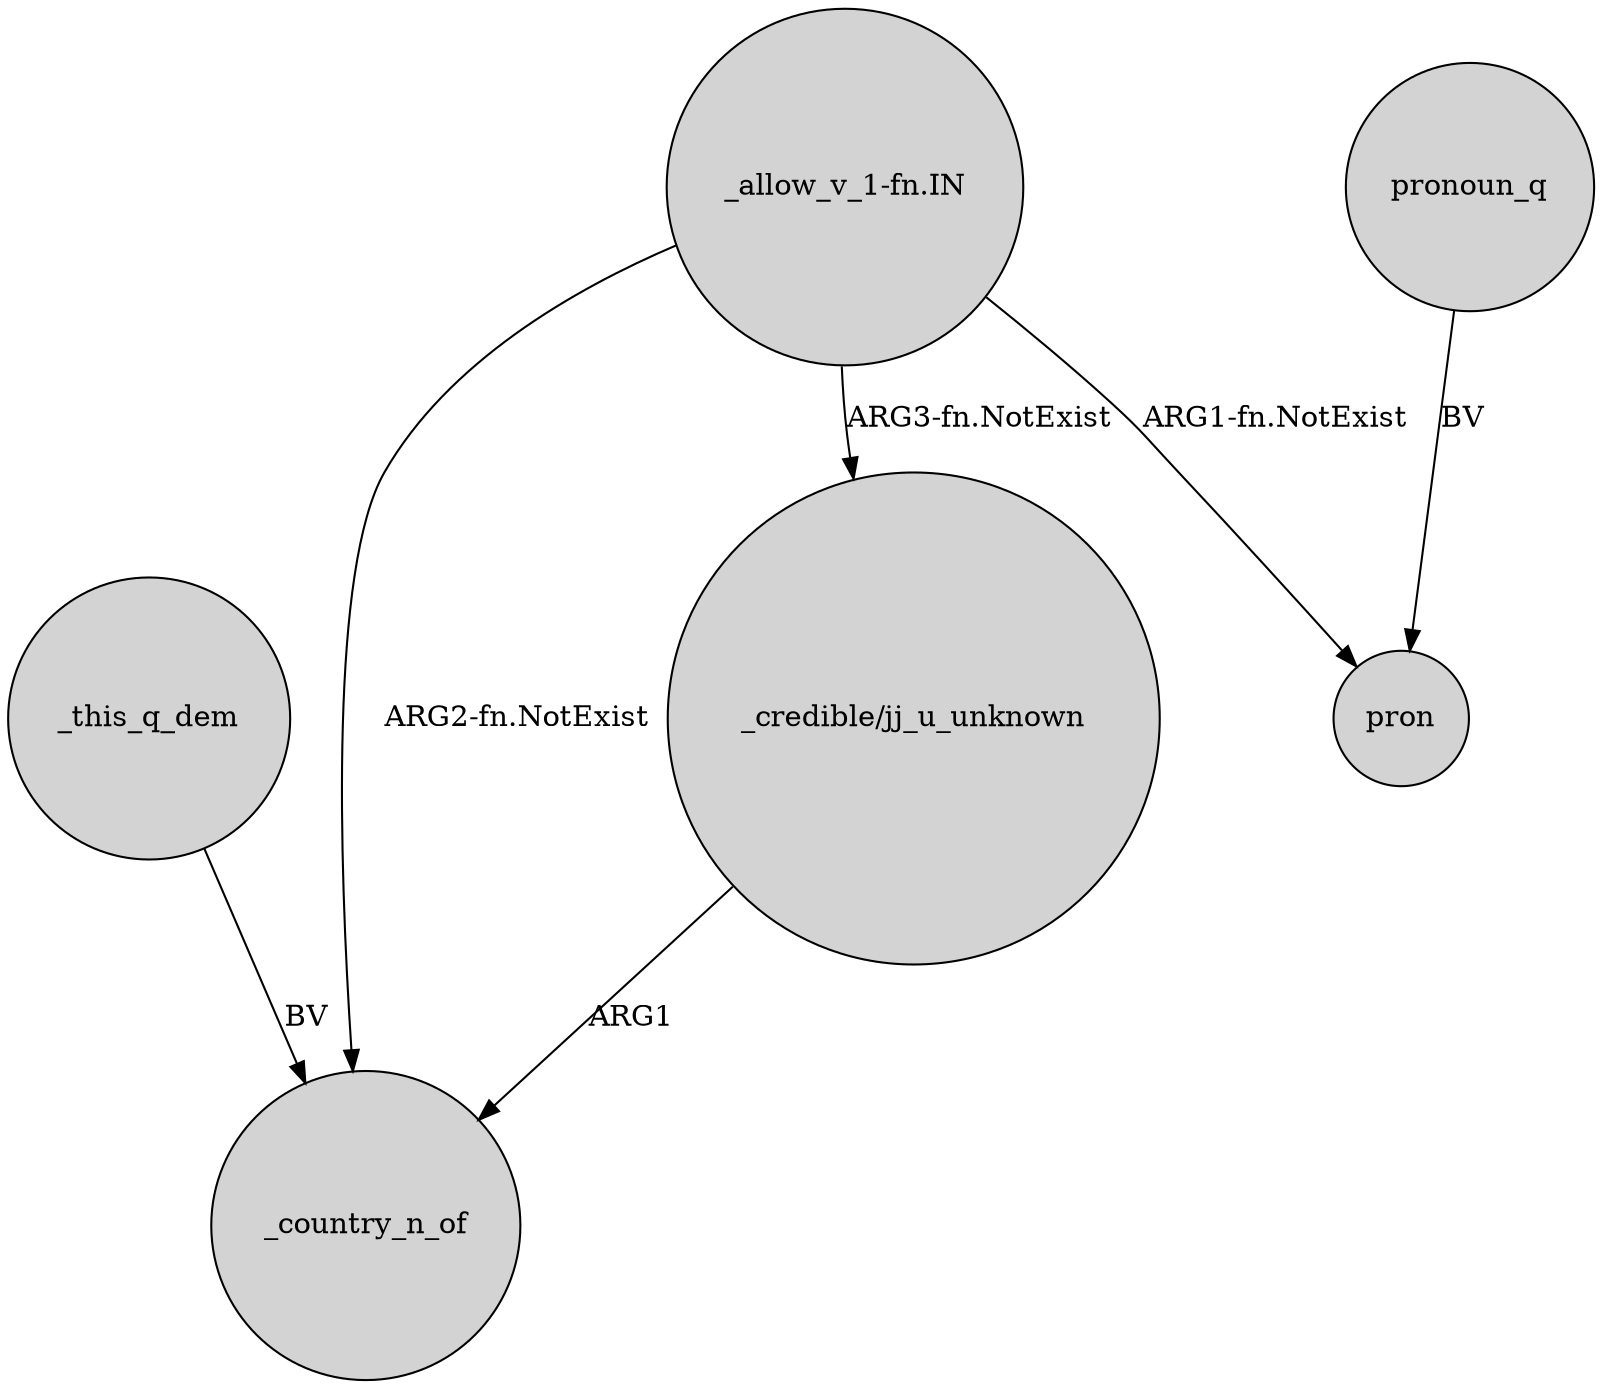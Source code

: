 digraph {
	node [shape=circle style=filled]
	_this_q_dem -> _country_n_of [label=BV]
	"_allow_v_1-fn.IN" -> pron [label="ARG1-fn.NotExist"]
	"_credible/jj_u_unknown" -> _country_n_of [label=ARG1]
	"_allow_v_1-fn.IN" -> _country_n_of [label="ARG2-fn.NotExist"]
	"_allow_v_1-fn.IN" -> "_credible/jj_u_unknown" [label="ARG3-fn.NotExist"]
	pronoun_q -> pron [label=BV]
}
